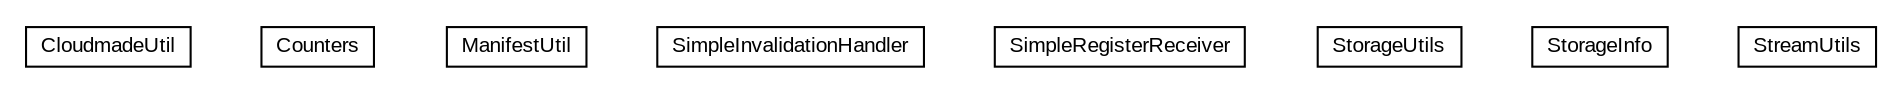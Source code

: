 #!/usr/local/bin/dot
#
# Class diagram 
# Generated by UMLGraph version R5_6-24-gf6e263 (http://www.umlgraph.org/)
#

digraph G {
	edge [fontname="arial",fontsize=10,labelfontname="arial",labelfontsize=10];
	node [fontname="arial",fontsize=10,shape=plaintext];
	nodesep=0.25;
	ranksep=0.5;
	// org.osmdroid.tileprovider.util.CloudmadeUtil
	c2270 [label=<<table title="org.osmdroid.tileprovider.util.CloudmadeUtil" border="0" cellborder="1" cellspacing="0" cellpadding="2" port="p" href="./CloudmadeUtil.html">
		<tr><td><table border="0" cellspacing="0" cellpadding="1">
<tr><td align="center" balign="center"> CloudmadeUtil </td></tr>
		</table></td></tr>
		</table>>, URL="./CloudmadeUtil.html", fontname="arial", fontcolor="black", fontsize=10.0];
	// org.osmdroid.tileprovider.util.Counters
	c2271 [label=<<table title="org.osmdroid.tileprovider.util.Counters" border="0" cellborder="1" cellspacing="0" cellpadding="2" port="p" href="./Counters.html">
		<tr><td><table border="0" cellspacing="0" cellpadding="1">
<tr><td align="center" balign="center"> Counters </td></tr>
		</table></td></tr>
		</table>>, URL="./Counters.html", fontname="arial", fontcolor="black", fontsize=10.0];
	// org.osmdroid.tileprovider.util.ManifestUtil
	c2272 [label=<<table title="org.osmdroid.tileprovider.util.ManifestUtil" border="0" cellborder="1" cellspacing="0" cellpadding="2" port="p" href="./ManifestUtil.html">
		<tr><td><table border="0" cellspacing="0" cellpadding="1">
<tr><td align="center" balign="center"> ManifestUtil </td></tr>
		</table></td></tr>
		</table>>, URL="./ManifestUtil.html", fontname="arial", fontcolor="black", fontsize=10.0];
	// org.osmdroid.tileprovider.util.SimpleInvalidationHandler
	c2273 [label=<<table title="org.osmdroid.tileprovider.util.SimpleInvalidationHandler" border="0" cellborder="1" cellspacing="0" cellpadding="2" port="p" href="./SimpleInvalidationHandler.html">
		<tr><td><table border="0" cellspacing="0" cellpadding="1">
<tr><td align="center" balign="center"> SimpleInvalidationHandler </td></tr>
		</table></td></tr>
		</table>>, URL="./SimpleInvalidationHandler.html", fontname="arial", fontcolor="black", fontsize=10.0];
	// org.osmdroid.tileprovider.util.SimpleRegisterReceiver
	c2274 [label=<<table title="org.osmdroid.tileprovider.util.SimpleRegisterReceiver" border="0" cellborder="1" cellspacing="0" cellpadding="2" port="p" href="./SimpleRegisterReceiver.html">
		<tr><td><table border="0" cellspacing="0" cellpadding="1">
<tr><td align="center" balign="center"> SimpleRegisterReceiver </td></tr>
		</table></td></tr>
		</table>>, URL="./SimpleRegisterReceiver.html", fontname="arial", fontcolor="black", fontsize=10.0];
	// org.osmdroid.tileprovider.util.StorageUtils
	c2275 [label=<<table title="org.osmdroid.tileprovider.util.StorageUtils" border="0" cellborder="1" cellspacing="0" cellpadding="2" port="p" href="./StorageUtils.html">
		<tr><td><table border="0" cellspacing="0" cellpadding="1">
<tr><td align="center" balign="center"> StorageUtils </td></tr>
		</table></td></tr>
		</table>>, URL="./StorageUtils.html", fontname="arial", fontcolor="black", fontsize=10.0];
	// org.osmdroid.tileprovider.util.StorageUtils.StorageInfo
	c2276 [label=<<table title="org.osmdroid.tileprovider.util.StorageUtils.StorageInfo" border="0" cellborder="1" cellspacing="0" cellpadding="2" port="p" href="./StorageUtils.StorageInfo.html">
		<tr><td><table border="0" cellspacing="0" cellpadding="1">
<tr><td align="center" balign="center"> StorageInfo </td></tr>
		</table></td></tr>
		</table>>, URL="./StorageUtils.StorageInfo.html", fontname="arial", fontcolor="black", fontsize=10.0];
	// org.osmdroid.tileprovider.util.StreamUtils
	c2277 [label=<<table title="org.osmdroid.tileprovider.util.StreamUtils" border="0" cellborder="1" cellspacing="0" cellpadding="2" port="p" href="./StreamUtils.html">
		<tr><td><table border="0" cellspacing="0" cellpadding="1">
<tr><td align="center" balign="center"> StreamUtils </td></tr>
		</table></td></tr>
		</table>>, URL="./StreamUtils.html", fontname="arial", fontcolor="black", fontsize=10.0];
}

